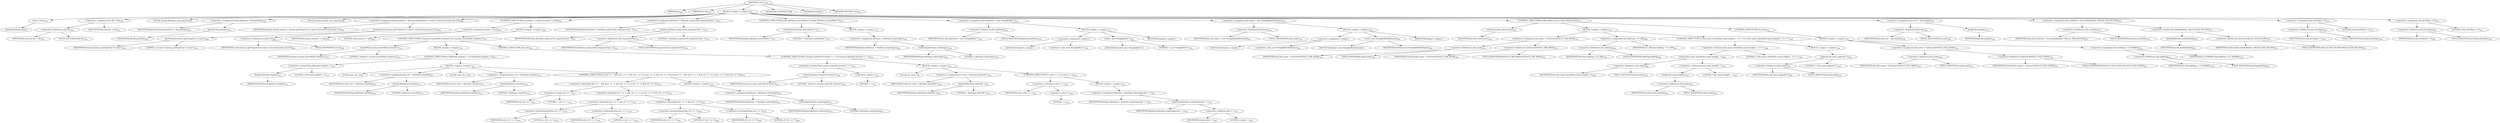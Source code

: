 digraph "&lt;init&gt;" {  
"447" [label = <(METHOD,&lt;init&gt;)<SUB>200</SUB>> ]
"32" [label = <(PARAM,this)<SUB>200</SUB>> ]
"448" [label = <(PARAM,File file)<SUB>200</SUB>> ]
"449" [label = <(BLOCK,&lt;empty&gt;,&lt;empty&gt;)<SUB>200</SUB>> ]
"450" [label = <(&lt;init&gt;,this();)<SUB>201</SUB>> ]
"31" [label = <(IDENTIFIER,this,this();)> ]
"451" [label = <(&lt;operator&gt;.assignment,this.file = file)<SUB>203</SUB>> ]
"452" [label = <(&lt;operator&gt;.fieldAccess,this.file)<SUB>203</SUB>> ]
"33" [label = <(IDENTIFIER,this,this.file = file)<SUB>203</SUB>> ]
"453" [label = <(FIELD_IDENTIFIER,file,file)<SUB>203</SUB>> ]
"454" [label = <(IDENTIFIER,file,this.file = file)<SUB>203</SUB>> ]
"455" [label = <(LOCAL,String fileName: java.lang.String)> ]
"456" [label = <(&lt;operator&gt;.assignment,String fileName = file.getPath())<SUB>205</SUB>> ]
"457" [label = <(IDENTIFIER,fileName,String fileName = file.getPath())<SUB>205</SUB>> ]
"458" [label = <(getPath,file.getPath())<SUB>205</SUB>> ]
"459" [label = <(IDENTIFIER,file,file.getPath())<SUB>205</SUB>> ]
"460" [label = <(LOCAL,String osname: java.lang.String)> ]
"461" [label = <(&lt;operator&gt;.assignment,String osname = System.getProperty(&quot;os.name&quot;).toLowerCase(Locale.US))<SUB>206</SUB>> ]
"462" [label = <(IDENTIFIER,osname,String osname = System.getProperty(&quot;os.name&quot;).toLowerCase(Locale.US))<SUB>206</SUB>> ]
"463" [label = <(toLowerCase,System.getProperty(&quot;os.name&quot;).toLowerCase(Locale.US))<SUB>206</SUB>> ]
"464" [label = <(getProperty,System.getProperty(&quot;os.name&quot;))<SUB>206</SUB>> ]
"465" [label = <(IDENTIFIER,System,System.getProperty(&quot;os.name&quot;))<SUB>206</SUB>> ]
"466" [label = <(LITERAL,&quot;os.name&quot;,System.getProperty(&quot;os.name&quot;))<SUB>206</SUB>> ]
"467" [label = <(&lt;operator&gt;.fieldAccess,Locale.US)<SUB>206</SUB>> ]
"468" [label = <(IDENTIFIER,Locale,System.getProperty(&quot;os.name&quot;).toLowerCase(Locale.US))<SUB>206</SUB>> ]
"469" [label = <(FIELD_IDENTIFIER,US,US)<SUB>206</SUB>> ]
"470" [label = <(CONTROL_STRUCTURE,if (osname != null),if (osname != null))<SUB>208</SUB>> ]
"471" [label = <(&lt;operator&gt;.notEquals,osname != null)<SUB>208</SUB>> ]
"472" [label = <(IDENTIFIER,osname,osname != null)<SUB>208</SUB>> ]
"473" [label = <(LITERAL,null,osname != null)<SUB>208</SUB>> ]
"474" [label = <(BLOCK,&lt;empty&gt;,&lt;empty&gt;)<SUB>208</SUB>> ]
"475" [label = <(CONTROL_STRUCTURE,if (osname.startsWith(&quot;windows&quot;)),if (osname.startsWith(&quot;windows&quot;)))<SUB>213</SUB>> ]
"476" [label = <(startsWith,osname.startsWith(&quot;windows&quot;))<SUB>213</SUB>> ]
"477" [label = <(IDENTIFIER,osname,osname.startsWith(&quot;windows&quot;))<SUB>213</SUB>> ]
"478" [label = <(LITERAL,&quot;windows&quot;,osname.startsWith(&quot;windows&quot;))<SUB>213</SUB>> ]
"479" [label = <(BLOCK,&lt;empty&gt;,&lt;empty&gt;)<SUB>213</SUB>> ]
"480" [label = <(CONTROL_STRUCTURE,if (fileName.length() &gt; 2),if (fileName.length() &gt; 2))<SUB>214</SUB>> ]
"481" [label = <(&lt;operator&gt;.greaterThan,fileName.length() &gt; 2)<SUB>214</SUB>> ]
"482" [label = <(length,fileName.length())<SUB>214</SUB>> ]
"483" [label = <(IDENTIFIER,fileName,fileName.length())<SUB>214</SUB>> ]
"484" [label = <(LITERAL,2,fileName.length() &gt; 2)<SUB>214</SUB>> ]
"485" [label = <(BLOCK,&lt;empty&gt;,&lt;empty&gt;)<SUB>214</SUB>> ]
"486" [label = <(LOCAL,char ch1: char)> ]
"487" [label = <(&lt;operator&gt;.assignment,char ch1 = fileName.charAt(0))<SUB>215</SUB>> ]
"488" [label = <(IDENTIFIER,ch1,char ch1 = fileName.charAt(0))<SUB>215</SUB>> ]
"489" [label = <(charAt,fileName.charAt(0))<SUB>215</SUB>> ]
"490" [label = <(IDENTIFIER,fileName,fileName.charAt(0))<SUB>215</SUB>> ]
"491" [label = <(LITERAL,0,fileName.charAt(0))<SUB>215</SUB>> ]
"492" [label = <(LOCAL,char ch2: char)> ]
"493" [label = <(&lt;operator&gt;.assignment,char ch2 = fileName.charAt(1))<SUB>216</SUB>> ]
"494" [label = <(IDENTIFIER,ch2,char ch2 = fileName.charAt(1))<SUB>216</SUB>> ]
"495" [label = <(charAt,fileName.charAt(1))<SUB>216</SUB>> ]
"496" [label = <(IDENTIFIER,fileName,fileName.charAt(1))<SUB>216</SUB>> ]
"497" [label = <(LITERAL,1,fileName.charAt(1))<SUB>216</SUB>> ]
"498" [label = <(CONTROL_STRUCTURE,if (ch2 == ':' &amp;&amp; ((ch1 &gt;= 'a' &amp;&amp; ch1 &lt;= 'z') || (ch1 &gt;= 'A' &amp;&amp; ch1 &lt;= 'Z'))),if (ch2 == ':' &amp;&amp; ((ch1 &gt;= 'a' &amp;&amp; ch1 &lt;= 'z') || (ch1 &gt;= 'A' &amp;&amp; ch1 &lt;= 'Z'))))<SUB>218</SUB>> ]
"499" [label = <(&lt;operator&gt;.logicalAnd,ch2 == ':' &amp;&amp; ((ch1 &gt;= 'a' &amp;&amp; ch1 &lt;= 'z') || (ch1 &gt;= 'A' &amp;&amp; ch1 &lt;= 'Z')))<SUB>218</SUB>> ]
"500" [label = <(&lt;operator&gt;.equals,ch2 == ':')<SUB>218</SUB>> ]
"501" [label = <(IDENTIFIER,ch2,ch2 == ':')<SUB>218</SUB>> ]
"502" [label = <(LITERAL,':',ch2 == ':')<SUB>218</SUB>> ]
"503" [label = <(&lt;operator&gt;.logicalOr,(ch1 &gt;= 'a' &amp;&amp; ch1 &lt;= 'z') || (ch1 &gt;= 'A' &amp;&amp; ch1 &lt;= 'Z'))<SUB>219</SUB>> ]
"504" [label = <(&lt;operator&gt;.logicalAnd,ch1 &gt;= 'a' &amp;&amp; ch1 &lt;= 'z')<SUB>219</SUB>> ]
"505" [label = <(&lt;operator&gt;.greaterEqualsThan,ch1 &gt;= 'a')<SUB>219</SUB>> ]
"506" [label = <(IDENTIFIER,ch1,ch1 &gt;= 'a')<SUB>219</SUB>> ]
"507" [label = <(LITERAL,'a',ch1 &gt;= 'a')<SUB>219</SUB>> ]
"508" [label = <(&lt;operator&gt;.lessEqualsThan,ch1 &lt;= 'z')<SUB>219</SUB>> ]
"509" [label = <(IDENTIFIER,ch1,ch1 &lt;= 'z')<SUB>219</SUB>> ]
"510" [label = <(LITERAL,'z',ch1 &lt;= 'z')<SUB>219</SUB>> ]
"511" [label = <(&lt;operator&gt;.logicalAnd,ch1 &gt;= 'A' &amp;&amp; ch1 &lt;= 'Z')<SUB>220</SUB>> ]
"512" [label = <(&lt;operator&gt;.greaterEqualsThan,ch1 &gt;= 'A')<SUB>220</SUB>> ]
"513" [label = <(IDENTIFIER,ch1,ch1 &gt;= 'A')<SUB>220</SUB>> ]
"514" [label = <(LITERAL,'A',ch1 &gt;= 'A')<SUB>220</SUB>> ]
"515" [label = <(&lt;operator&gt;.lessEqualsThan,ch1 &lt;= 'Z')<SUB>220</SUB>> ]
"516" [label = <(IDENTIFIER,ch1,ch1 &lt;= 'Z')<SUB>220</SUB>> ]
"517" [label = <(LITERAL,'Z',ch1 &lt;= 'Z')<SUB>220</SUB>> ]
"518" [label = <(BLOCK,&lt;empty&gt;,&lt;empty&gt;)<SUB>220</SUB>> ]
"519" [label = <(&lt;operator&gt;.assignment,fileName = fileName.substring(2))<SUB>221</SUB>> ]
"520" [label = <(IDENTIFIER,fileName,fileName = fileName.substring(2))<SUB>221</SUB>> ]
"521" [label = <(substring,fileName.substring(2))<SUB>221</SUB>> ]
"522" [label = <(IDENTIFIER,fileName,fileName.substring(2))<SUB>221</SUB>> ]
"523" [label = <(LITERAL,2,fileName.substring(2))<SUB>221</SUB>> ]
"524" [label = <(CONTROL_STRUCTURE,else,else)<SUB>224</SUB>> ]
"525" [label = <(CONTROL_STRUCTURE,if (osname.indexOf(&quot;netware&quot;) &gt; -1),if (osname.indexOf(&quot;netware&quot;) &gt; -1))<SUB>224</SUB>> ]
"526" [label = <(&lt;operator&gt;.greaterThan,osname.indexOf(&quot;netware&quot;) &gt; -1)<SUB>224</SUB>> ]
"527" [label = <(indexOf,osname.indexOf(&quot;netware&quot;))<SUB>224</SUB>> ]
"528" [label = <(IDENTIFIER,osname,osname.indexOf(&quot;netware&quot;))<SUB>224</SUB>> ]
"529" [label = <(LITERAL,&quot;netware&quot;,osname.indexOf(&quot;netware&quot;))<SUB>224</SUB>> ]
"530" [label = <(&lt;operator&gt;.minus,-1)<SUB>224</SUB>> ]
"531" [label = <(LITERAL,1,-1)<SUB>224</SUB>> ]
"532" [label = <(BLOCK,&lt;empty&gt;,&lt;empty&gt;)<SUB>224</SUB>> ]
"533" [label = <(LOCAL,int colon: int)> ]
"534" [label = <(&lt;operator&gt;.assignment,int colon = fileName.indexOf(':'))<SUB>225</SUB>> ]
"535" [label = <(IDENTIFIER,colon,int colon = fileName.indexOf(':'))<SUB>225</SUB>> ]
"536" [label = <(indexOf,fileName.indexOf(':'))<SUB>225</SUB>> ]
"537" [label = <(IDENTIFIER,fileName,fileName.indexOf(':'))<SUB>225</SUB>> ]
"538" [label = <(LITERAL,':',fileName.indexOf(':'))<SUB>225</SUB>> ]
"539" [label = <(CONTROL_STRUCTURE,if (colon != -1),if (colon != -1))<SUB>226</SUB>> ]
"540" [label = <(&lt;operator&gt;.notEquals,colon != -1)<SUB>226</SUB>> ]
"541" [label = <(IDENTIFIER,colon,colon != -1)<SUB>226</SUB>> ]
"542" [label = <(&lt;operator&gt;.minus,-1)<SUB>226</SUB>> ]
"543" [label = <(LITERAL,1,-1)<SUB>226</SUB>> ]
"544" [label = <(BLOCK,&lt;empty&gt;,&lt;empty&gt;)<SUB>226</SUB>> ]
"545" [label = <(&lt;operator&gt;.assignment,fileName = fileName.substring(colon + 1))<SUB>227</SUB>> ]
"546" [label = <(IDENTIFIER,fileName,fileName = fileName.substring(colon + 1))<SUB>227</SUB>> ]
"547" [label = <(substring,fileName.substring(colon + 1))<SUB>227</SUB>> ]
"548" [label = <(IDENTIFIER,fileName,fileName.substring(colon + 1))<SUB>227</SUB>> ]
"549" [label = <(&lt;operator&gt;.addition,colon + 1)<SUB>227</SUB>> ]
"550" [label = <(IDENTIFIER,colon,colon + 1)<SUB>227</SUB>> ]
"551" [label = <(LITERAL,1,colon + 1)<SUB>227</SUB>> ]
"552" [label = <(&lt;operator&gt;.assignment,fileName = fileName.replace(File.separatorChar, '/'))<SUB>232</SUB>> ]
"553" [label = <(IDENTIFIER,fileName,fileName = fileName.replace(File.separatorChar, '/'))<SUB>232</SUB>> ]
"554" [label = <(replace,fileName.replace(File.separatorChar, '/'))<SUB>232</SUB>> ]
"555" [label = <(IDENTIFIER,fileName,fileName.replace(File.separatorChar, '/'))<SUB>232</SUB>> ]
"556" [label = <(&lt;operator&gt;.fieldAccess,File.separatorChar)<SUB>232</SUB>> ]
"557" [label = <(IDENTIFIER,File,fileName.replace(File.separatorChar, '/'))<SUB>232</SUB>> ]
"558" [label = <(FIELD_IDENTIFIER,separatorChar,separatorChar)<SUB>232</SUB>> ]
"559" [label = <(LITERAL,'/',fileName.replace(File.separatorChar, '/'))<SUB>232</SUB>> ]
"560" [label = <(CONTROL_STRUCTURE,while (fileName.startsWith(&quot;/&quot;)),while (fileName.startsWith(&quot;/&quot;)))<SUB>237</SUB>> ]
"561" [label = <(startsWith,fileName.startsWith(&quot;/&quot;))<SUB>237</SUB>> ]
"562" [label = <(IDENTIFIER,fileName,fileName.startsWith(&quot;/&quot;))<SUB>237</SUB>> ]
"563" [label = <(LITERAL,&quot;/&quot;,fileName.startsWith(&quot;/&quot;))<SUB>237</SUB>> ]
"564" [label = <(BLOCK,&lt;empty&gt;,&lt;empty&gt;)<SUB>237</SUB>> ]
"565" [label = <(&lt;operator&gt;.assignment,fileName = fileName.substring(1))<SUB>238</SUB>> ]
"566" [label = <(IDENTIFIER,fileName,fileName = fileName.substring(1))<SUB>238</SUB>> ]
"567" [label = <(substring,fileName.substring(1))<SUB>238</SUB>> ]
"568" [label = <(IDENTIFIER,fileName,fileName.substring(1))<SUB>238</SUB>> ]
"569" [label = <(LITERAL,1,fileName.substring(1))<SUB>238</SUB>> ]
"570" [label = <(&lt;operator&gt;.assignment,this.linkName = new StringBuffer(&quot;&quot;))<SUB>241</SUB>> ]
"571" [label = <(&lt;operator&gt;.fieldAccess,this.linkName)<SUB>241</SUB>> ]
"34" [label = <(IDENTIFIER,this,this.linkName = new StringBuffer(&quot;&quot;))<SUB>241</SUB>> ]
"572" [label = <(FIELD_IDENTIFIER,linkName,linkName)<SUB>241</SUB>> ]
"573" [label = <(BLOCK,&lt;empty&gt;,&lt;empty&gt;)<SUB>241</SUB>> ]
"574" [label = <(&lt;operator&gt;.assignment,&lt;empty&gt;)> ]
"575" [label = <(IDENTIFIER,$obj10,&lt;empty&gt;)> ]
"576" [label = <(&lt;operator&gt;.alloc,new StringBuffer(&quot;&quot;))<SUB>241</SUB>> ]
"577" [label = <(&lt;init&gt;,new StringBuffer(&quot;&quot;))<SUB>241</SUB>> ]
"578" [label = <(IDENTIFIER,$obj10,new StringBuffer(&quot;&quot;))> ]
"579" [label = <(LITERAL,&quot;&quot;,new StringBuffer(&quot;&quot;))<SUB>241</SUB>> ]
"580" [label = <(IDENTIFIER,$obj10,&lt;empty&gt;)> ]
"581" [label = <(&lt;operator&gt;.assignment,this.name = new StringBuffer(fileName))<SUB>242</SUB>> ]
"582" [label = <(&lt;operator&gt;.fieldAccess,this.name)<SUB>242</SUB>> ]
"35" [label = <(IDENTIFIER,this,this.name = new StringBuffer(fileName))<SUB>242</SUB>> ]
"583" [label = <(FIELD_IDENTIFIER,name,name)<SUB>242</SUB>> ]
"584" [label = <(BLOCK,&lt;empty&gt;,&lt;empty&gt;)<SUB>242</SUB>> ]
"585" [label = <(&lt;operator&gt;.assignment,&lt;empty&gt;)> ]
"586" [label = <(IDENTIFIER,$obj11,&lt;empty&gt;)> ]
"587" [label = <(&lt;operator&gt;.alloc,new StringBuffer(fileName))<SUB>242</SUB>> ]
"588" [label = <(&lt;init&gt;,new StringBuffer(fileName))<SUB>242</SUB>> ]
"589" [label = <(IDENTIFIER,$obj11,new StringBuffer(fileName))> ]
"590" [label = <(IDENTIFIER,fileName,new StringBuffer(fileName))<SUB>242</SUB>> ]
"591" [label = <(IDENTIFIER,$obj11,&lt;empty&gt;)> ]
"592" [label = <(CONTROL_STRUCTURE,if (file.isDirectory()),if (file.isDirectory()))<SUB>244</SUB>> ]
"593" [label = <(isDirectory,file.isDirectory())<SUB>244</SUB>> ]
"594" [label = <(IDENTIFIER,file,file.isDirectory())<SUB>244</SUB>> ]
"595" [label = <(BLOCK,&lt;empty&gt;,&lt;empty&gt;)<SUB>244</SUB>> ]
"596" [label = <(&lt;operator&gt;.assignment,this.mode = TarEntry.DEFAULT_DIR_MODE)<SUB>245</SUB>> ]
"597" [label = <(&lt;operator&gt;.fieldAccess,this.mode)<SUB>245</SUB>> ]
"36" [label = <(IDENTIFIER,this,this.mode = TarEntry.DEFAULT_DIR_MODE)<SUB>245</SUB>> ]
"598" [label = <(FIELD_IDENTIFIER,mode,mode)<SUB>245</SUB>> ]
"599" [label = <(&lt;operator&gt;.fieldAccess,TarEntry.DEFAULT_DIR_MODE)<SUB>245</SUB>> ]
"600" [label = <(IDENTIFIER,TarEntry,this.mode = TarEntry.DEFAULT_DIR_MODE)<SUB>245</SUB>> ]
"601" [label = <(FIELD_IDENTIFIER,DEFAULT_DIR_MODE,DEFAULT_DIR_MODE)<SUB>245</SUB>> ]
"602" [label = <(&lt;operator&gt;.assignment,this.linkFlag = LF_DIR)<SUB>246</SUB>> ]
"603" [label = <(&lt;operator&gt;.fieldAccess,this.linkFlag)<SUB>246</SUB>> ]
"37" [label = <(IDENTIFIER,this,this.linkFlag = LF_DIR)<SUB>246</SUB>> ]
"604" [label = <(FIELD_IDENTIFIER,linkFlag,linkFlag)<SUB>246</SUB>> ]
"605" [label = <(IDENTIFIER,LF_DIR,this.linkFlag = LF_DIR)<SUB>246</SUB>> ]
"606" [label = <(CONTROL_STRUCTURE,if (this.name.charAt(this.name.length() - 1) != '/'),if (this.name.charAt(this.name.length() - 1) != '/'))<SUB>248</SUB>> ]
"607" [label = <(&lt;operator&gt;.notEquals,this.name.charAt(this.name.length() - 1) != '/')<SUB>248</SUB>> ]
"608" [label = <(charAt,this.name.charAt(this.name.length() - 1))<SUB>248</SUB>> ]
"609" [label = <(&lt;operator&gt;.fieldAccess,this.name)<SUB>248</SUB>> ]
"39" [label = <(IDENTIFIER,this,this.name.charAt(this.name.length() - 1))<SUB>248</SUB>> ]
"610" [label = <(FIELD_IDENTIFIER,name,name)<SUB>248</SUB>> ]
"611" [label = <(&lt;operator&gt;.subtraction,this.name.length() - 1)<SUB>248</SUB>> ]
"612" [label = <(length,this.name.length())<SUB>248</SUB>> ]
"613" [label = <(&lt;operator&gt;.fieldAccess,this.name)<SUB>248</SUB>> ]
"38" [label = <(IDENTIFIER,this,this.name.length())<SUB>248</SUB>> ]
"614" [label = <(FIELD_IDENTIFIER,name,name)<SUB>248</SUB>> ]
"615" [label = <(LITERAL,1,this.name.length() - 1)<SUB>248</SUB>> ]
"616" [label = <(LITERAL,'/',this.name.charAt(this.name.length() - 1) != '/')<SUB>248</SUB>> ]
"617" [label = <(BLOCK,&lt;empty&gt;,&lt;empty&gt;)<SUB>248</SUB>> ]
"618" [label = <(append,this.name.append(&quot;/&quot;))<SUB>249</SUB>> ]
"619" [label = <(&lt;operator&gt;.fieldAccess,this.name)<SUB>249</SUB>> ]
"40" [label = <(IDENTIFIER,this,this.name.append(&quot;/&quot;))<SUB>249</SUB>> ]
"620" [label = <(FIELD_IDENTIFIER,name,name)<SUB>249</SUB>> ]
"621" [label = <(LITERAL,&quot;/&quot;,this.name.append(&quot;/&quot;))<SUB>249</SUB>> ]
"622" [label = <(CONTROL_STRUCTURE,else,else)<SUB>251</SUB>> ]
"623" [label = <(BLOCK,&lt;empty&gt;,&lt;empty&gt;)<SUB>251</SUB>> ]
"624" [label = <(&lt;operator&gt;.assignment,this.mode = TarEntry.DEFAULT_FILE_MODE)<SUB>252</SUB>> ]
"625" [label = <(&lt;operator&gt;.fieldAccess,this.mode)<SUB>252</SUB>> ]
"41" [label = <(IDENTIFIER,this,this.mode = TarEntry.DEFAULT_FILE_MODE)<SUB>252</SUB>> ]
"626" [label = <(FIELD_IDENTIFIER,mode,mode)<SUB>252</SUB>> ]
"627" [label = <(&lt;operator&gt;.fieldAccess,TarEntry.DEFAULT_FILE_MODE)<SUB>252</SUB>> ]
"628" [label = <(IDENTIFIER,TarEntry,this.mode = TarEntry.DEFAULT_FILE_MODE)<SUB>252</SUB>> ]
"629" [label = <(FIELD_IDENTIFIER,DEFAULT_FILE_MODE,DEFAULT_FILE_MODE)<SUB>252</SUB>> ]
"630" [label = <(&lt;operator&gt;.assignment,this.linkFlag = LF_NORMAL)<SUB>253</SUB>> ]
"631" [label = <(&lt;operator&gt;.fieldAccess,this.linkFlag)<SUB>253</SUB>> ]
"42" [label = <(IDENTIFIER,this,this.linkFlag = LF_NORMAL)<SUB>253</SUB>> ]
"632" [label = <(FIELD_IDENTIFIER,linkFlag,linkFlag)<SUB>253</SUB>> ]
"633" [label = <(IDENTIFIER,LF_NORMAL,this.linkFlag = LF_NORMAL)<SUB>253</SUB>> ]
"634" [label = <(&lt;operator&gt;.assignment,this.size = file.length())<SUB>256</SUB>> ]
"635" [label = <(&lt;operator&gt;.fieldAccess,this.size)<SUB>256</SUB>> ]
"43" [label = <(IDENTIFIER,this,this.size = file.length())<SUB>256</SUB>> ]
"636" [label = <(FIELD_IDENTIFIER,size,size)<SUB>256</SUB>> ]
"637" [label = <(length,file.length())<SUB>256</SUB>> ]
"638" [label = <(IDENTIFIER,file,file.length())<SUB>256</SUB>> ]
"639" [label = <(&lt;operator&gt;.assignment,this.modTime = file.lastModified() / MILLIS_PER_SECOND)<SUB>257</SUB>> ]
"640" [label = <(&lt;operator&gt;.fieldAccess,this.modTime)<SUB>257</SUB>> ]
"44" [label = <(IDENTIFIER,this,this.modTime = file.lastModified() / MILLIS_PER_SECOND)<SUB>257</SUB>> ]
"641" [label = <(FIELD_IDENTIFIER,modTime,modTime)<SUB>257</SUB>> ]
"642" [label = <(&lt;operator&gt;.division,file.lastModified() / MILLIS_PER_SECOND)<SUB>257</SUB>> ]
"643" [label = <(lastModified,file.lastModified())<SUB>257</SUB>> ]
"644" [label = <(IDENTIFIER,file,file.lastModified())<SUB>257</SUB>> ]
"645" [label = <(&lt;operator&gt;.fieldAccess,TarEntry.MILLIS_PER_SECOND)<SUB>257</SUB>> ]
"646" [label = <(IDENTIFIER,TarEntry,file.lastModified() / MILLIS_PER_SECOND)<SUB>257</SUB>> ]
"647" [label = <(FIELD_IDENTIFIER,MILLIS_PER_SECOND,MILLIS_PER_SECOND)<SUB>257</SUB>> ]
"648" [label = <(&lt;operator&gt;.assignment,this.devMajor = 0)<SUB>258</SUB>> ]
"649" [label = <(&lt;operator&gt;.fieldAccess,this.devMajor)<SUB>258</SUB>> ]
"45" [label = <(IDENTIFIER,this,this.devMajor = 0)<SUB>258</SUB>> ]
"650" [label = <(FIELD_IDENTIFIER,devMajor,devMajor)<SUB>258</SUB>> ]
"651" [label = <(LITERAL,0,this.devMajor = 0)<SUB>258</SUB>> ]
"652" [label = <(&lt;operator&gt;.assignment,this.devMinor = 0)<SUB>259</SUB>> ]
"653" [label = <(&lt;operator&gt;.fieldAccess,this.devMinor)<SUB>259</SUB>> ]
"46" [label = <(IDENTIFIER,this,this.devMinor = 0)<SUB>259</SUB>> ]
"654" [label = <(FIELD_IDENTIFIER,devMinor,devMinor)<SUB>259</SUB>> ]
"655" [label = <(LITERAL,0,this.devMinor = 0)<SUB>259</SUB>> ]
"656" [label = <(MODIFIER,CONSTRUCTOR)> ]
"657" [label = <(MODIFIER,PUBLIC)> ]
"658" [label = <(METHOD_RETURN,void)<SUB>260</SUB>> ]
  "447" -> "32" 
  "447" -> "448" 
  "447" -> "449" 
  "447" -> "656" 
  "447" -> "657" 
  "447" -> "658" 
  "449" -> "450" 
  "449" -> "451" 
  "449" -> "455" 
  "449" -> "456" 
  "449" -> "460" 
  "449" -> "461" 
  "449" -> "470" 
  "449" -> "552" 
  "449" -> "560" 
  "449" -> "570" 
  "449" -> "581" 
  "449" -> "592" 
  "449" -> "634" 
  "449" -> "639" 
  "449" -> "648" 
  "449" -> "652" 
  "450" -> "31" 
  "451" -> "452" 
  "451" -> "454" 
  "452" -> "33" 
  "452" -> "453" 
  "456" -> "457" 
  "456" -> "458" 
  "458" -> "459" 
  "461" -> "462" 
  "461" -> "463" 
  "463" -> "464" 
  "463" -> "467" 
  "464" -> "465" 
  "464" -> "466" 
  "467" -> "468" 
  "467" -> "469" 
  "470" -> "471" 
  "470" -> "474" 
  "471" -> "472" 
  "471" -> "473" 
  "474" -> "475" 
  "475" -> "476" 
  "475" -> "479" 
  "475" -> "524" 
  "476" -> "477" 
  "476" -> "478" 
  "479" -> "480" 
  "480" -> "481" 
  "480" -> "485" 
  "481" -> "482" 
  "481" -> "484" 
  "482" -> "483" 
  "485" -> "486" 
  "485" -> "487" 
  "485" -> "492" 
  "485" -> "493" 
  "485" -> "498" 
  "487" -> "488" 
  "487" -> "489" 
  "489" -> "490" 
  "489" -> "491" 
  "493" -> "494" 
  "493" -> "495" 
  "495" -> "496" 
  "495" -> "497" 
  "498" -> "499" 
  "498" -> "518" 
  "499" -> "500" 
  "499" -> "503" 
  "500" -> "501" 
  "500" -> "502" 
  "503" -> "504" 
  "503" -> "511" 
  "504" -> "505" 
  "504" -> "508" 
  "505" -> "506" 
  "505" -> "507" 
  "508" -> "509" 
  "508" -> "510" 
  "511" -> "512" 
  "511" -> "515" 
  "512" -> "513" 
  "512" -> "514" 
  "515" -> "516" 
  "515" -> "517" 
  "518" -> "519" 
  "519" -> "520" 
  "519" -> "521" 
  "521" -> "522" 
  "521" -> "523" 
  "524" -> "525" 
  "525" -> "526" 
  "525" -> "532" 
  "526" -> "527" 
  "526" -> "530" 
  "527" -> "528" 
  "527" -> "529" 
  "530" -> "531" 
  "532" -> "533" 
  "532" -> "534" 
  "532" -> "539" 
  "534" -> "535" 
  "534" -> "536" 
  "536" -> "537" 
  "536" -> "538" 
  "539" -> "540" 
  "539" -> "544" 
  "540" -> "541" 
  "540" -> "542" 
  "542" -> "543" 
  "544" -> "545" 
  "545" -> "546" 
  "545" -> "547" 
  "547" -> "548" 
  "547" -> "549" 
  "549" -> "550" 
  "549" -> "551" 
  "552" -> "553" 
  "552" -> "554" 
  "554" -> "555" 
  "554" -> "556" 
  "554" -> "559" 
  "556" -> "557" 
  "556" -> "558" 
  "560" -> "561" 
  "560" -> "564" 
  "561" -> "562" 
  "561" -> "563" 
  "564" -> "565" 
  "565" -> "566" 
  "565" -> "567" 
  "567" -> "568" 
  "567" -> "569" 
  "570" -> "571" 
  "570" -> "573" 
  "571" -> "34" 
  "571" -> "572" 
  "573" -> "574" 
  "573" -> "577" 
  "573" -> "580" 
  "574" -> "575" 
  "574" -> "576" 
  "577" -> "578" 
  "577" -> "579" 
  "581" -> "582" 
  "581" -> "584" 
  "582" -> "35" 
  "582" -> "583" 
  "584" -> "585" 
  "584" -> "588" 
  "584" -> "591" 
  "585" -> "586" 
  "585" -> "587" 
  "588" -> "589" 
  "588" -> "590" 
  "592" -> "593" 
  "592" -> "595" 
  "592" -> "622" 
  "593" -> "594" 
  "595" -> "596" 
  "595" -> "602" 
  "595" -> "606" 
  "596" -> "597" 
  "596" -> "599" 
  "597" -> "36" 
  "597" -> "598" 
  "599" -> "600" 
  "599" -> "601" 
  "602" -> "603" 
  "602" -> "605" 
  "603" -> "37" 
  "603" -> "604" 
  "606" -> "607" 
  "606" -> "617" 
  "607" -> "608" 
  "607" -> "616" 
  "608" -> "609" 
  "608" -> "611" 
  "609" -> "39" 
  "609" -> "610" 
  "611" -> "612" 
  "611" -> "615" 
  "612" -> "613" 
  "613" -> "38" 
  "613" -> "614" 
  "617" -> "618" 
  "618" -> "619" 
  "618" -> "621" 
  "619" -> "40" 
  "619" -> "620" 
  "622" -> "623" 
  "623" -> "624" 
  "623" -> "630" 
  "624" -> "625" 
  "624" -> "627" 
  "625" -> "41" 
  "625" -> "626" 
  "627" -> "628" 
  "627" -> "629" 
  "630" -> "631" 
  "630" -> "633" 
  "631" -> "42" 
  "631" -> "632" 
  "634" -> "635" 
  "634" -> "637" 
  "635" -> "43" 
  "635" -> "636" 
  "637" -> "638" 
  "639" -> "640" 
  "639" -> "642" 
  "640" -> "44" 
  "640" -> "641" 
  "642" -> "643" 
  "642" -> "645" 
  "643" -> "644" 
  "645" -> "646" 
  "645" -> "647" 
  "648" -> "649" 
  "648" -> "651" 
  "649" -> "45" 
  "649" -> "650" 
  "652" -> "653" 
  "652" -> "655" 
  "653" -> "46" 
  "653" -> "654" 
}
